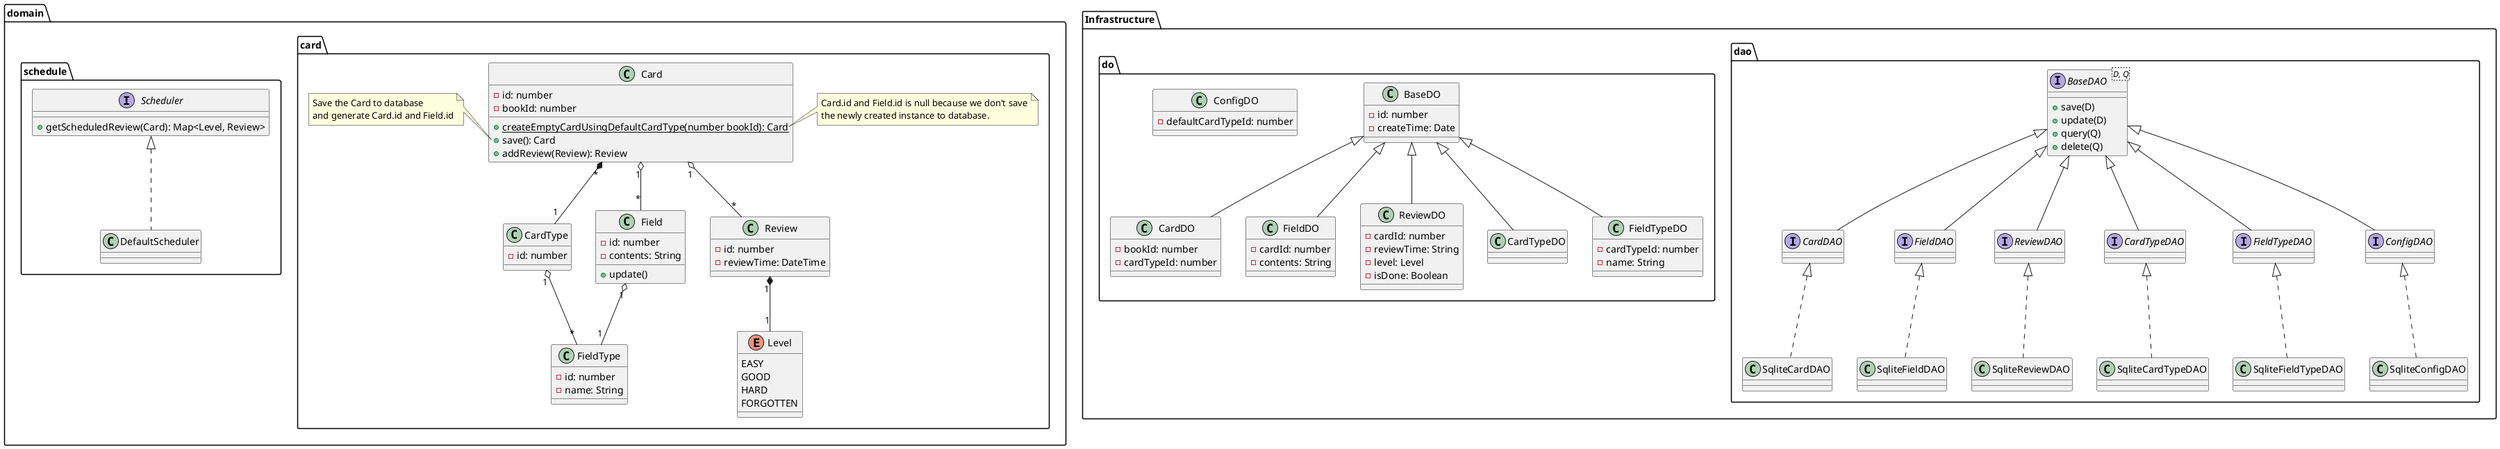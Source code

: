 @startuml My Vocabulary

package domain {
    package card {
        class CardType {
            - id: number
        }
        class FieldType {
            - id: number
            - name: String
        }
        CardType "1" o-- "*" FieldType
        class Card {
            - id: number
            - bookId: number
            + {static} createEmptyCardUsingDefaultCardType(number bookId): Card
            + save(): Card
            + addReview(Review): Review
        }
        note right of Card::createEmptyCardUsingDefaultCardType
        Card.id and Field.id is null because we don't save
        the newly created instance to database.
        end note
        note left of Card::save
        Save the Card to database
        and generate Card.id and Field.id
        end note
        Card "*" *-- "1" CardType
        class Field {
            - id: number
            - contents: String
            + update()
        }
        Card "1" o-- "*" Field
        Field "1" o-- "1" FieldType
        class Review {
            - id: number
            - reviewTime: DateTime
        }
        Card "1" o-- "*" Review
        enum Level {
            EASY
            GOOD
            HARD
            FORGOTTEN
        }
        Review "1" *-- "1" Level
    }
    package schedule {
        interface Scheduler {
            + getScheduledReview(Card): Map<Level, Review>
        }
        class DefaultScheduler implements Scheduler {
        }
    }
}

package Infrastructure {
  package dao {
      interface BaseDAO<D, Q> {
          + save(D)
          + update(D)
          + query(Q)
          + delete(Q)
      }
      interface CardDAO extends BaseDAO {
      }
      interface FieldDAO extends BaseDAO {
      }
      interface ReviewDAO extends BaseDAO {
      }
      interface CardTypeDAO extends BaseDAO {
      }
      interface FieldTypeDAO extends BaseDAO {
      }
      interface ConfigDAO extends BaseDAO {
      }
      class SqliteCardDAO implements CardDAO
      class SqliteFieldDAO implements FieldDAO
      class SqliteReviewDAO implements ReviewDAO
      class SqliteCardTypeDAO implements CardTypeDAO
      class SqliteFieldTypeDAO implements FieldTypeDAO
      class SqliteConfigDAO implements ConfigDAO
  }
  package do {
      class BaseDO {
          - id: number
          - createTime: Date
      }
      class CardDO extends BaseDO {
          - bookId: number
          - cardTypeId: number
      }
      class FieldDO extends BaseDO {
          - cardId: number
          - contents: String
      }
      class ReviewDO extends BaseDO {
          - cardId: number
          - reviewTime: String
          - level: Level
          - isDone: Boolean
      }
      class CardTypeDO extends BaseDO {
      }
      class FieldTypeDO extends BaseDO {
          - cardTypeId: number
          - name: String
      }
      class ConfigDO {
          - defaultCardTypeId: number
      }
  }
}
@enduml